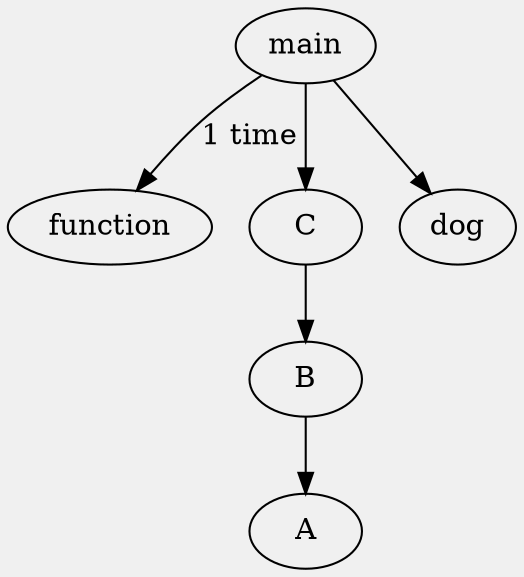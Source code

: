 digraph G{
	bgcolor = "#f0f0f0";
	main->function[label = "1 time"];
	main->C;
	C->B;
	B->A;
	main->dog;
}